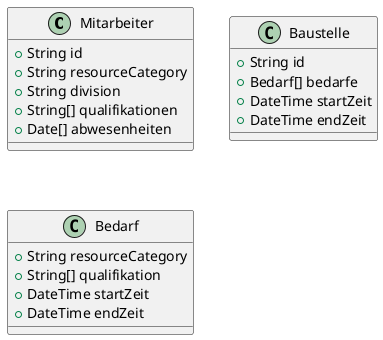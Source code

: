 @startuml
'https://plantuml.com/class-diagram

class Mitarbeiter {
  +String id
  +String resourceCategory
  +String division
  +String[] qualifikationen
  +Date[] abwesenheiten
}

class Baustelle {
  +String id
  +Bedarf[] bedarfe
  +DateTime startZeit
  +DateTime endZeit
}

class Bedarf {
  +String resourceCategory
  +String[] qualifikation
  +DateTime startZeit
  +DateTime endZeit
}

@enduml